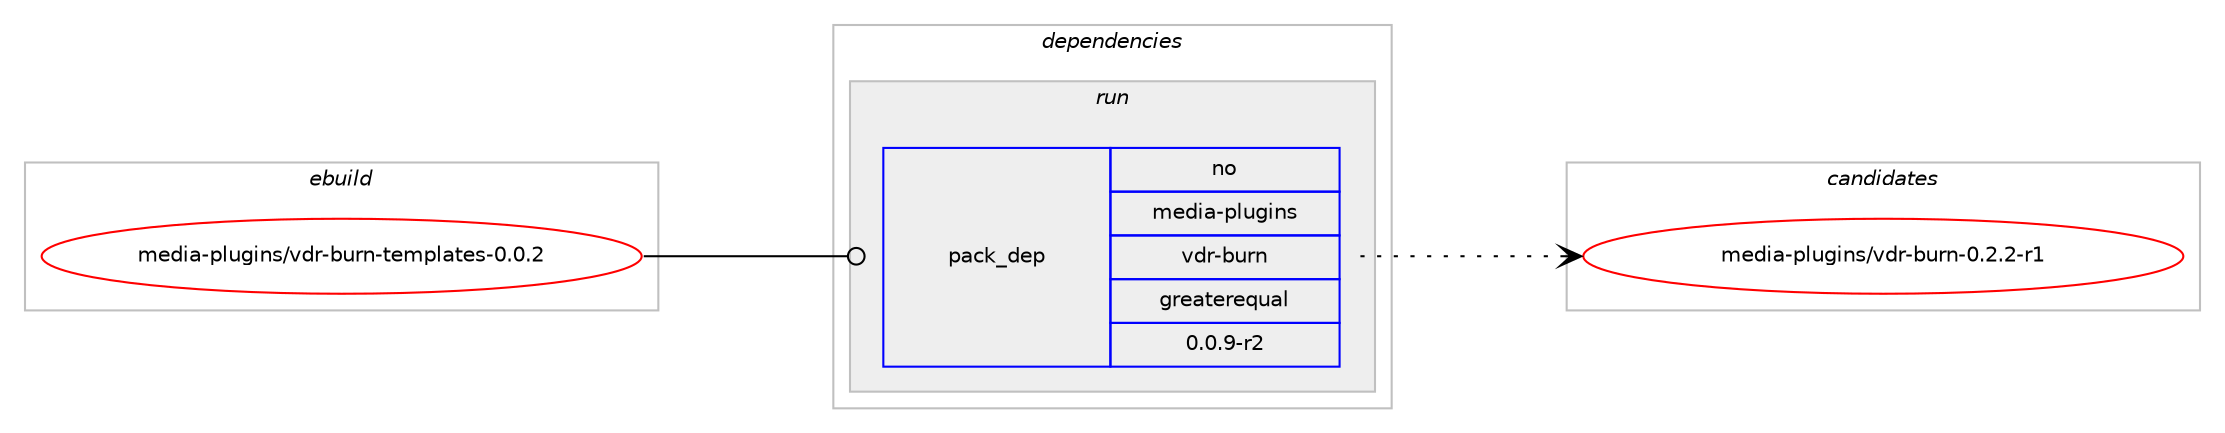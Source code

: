 digraph prolog {

# *************
# Graph options
# *************

newrank=true;
concentrate=true;
compound=true;
graph [rankdir=LR,fontname=Helvetica,fontsize=10,ranksep=1.5];#, ranksep=2.5, nodesep=0.2];
edge  [arrowhead=vee];
node  [fontname=Helvetica,fontsize=10];

# **********
# The ebuild
# **********

subgraph cluster_leftcol {
color=gray;
rank=same;
label=<<i>ebuild</i>>;
id [label="media-plugins/vdr-burn-templates-0.0.2", color=red, width=4, href="../media-plugins/vdr-burn-templates-0.0.2.svg"];
}

# ****************
# The dependencies
# ****************

subgraph cluster_midcol {
color=gray;
label=<<i>dependencies</i>>;
subgraph cluster_compile {
fillcolor="#eeeeee";
style=filled;
label=<<i>compile</i>>;
}
subgraph cluster_compileandrun {
fillcolor="#eeeeee";
style=filled;
label=<<i>compile and run</i>>;
}
subgraph cluster_run {
fillcolor="#eeeeee";
style=filled;
label=<<i>run</i>>;
subgraph pack1159665 {
dependency1622311 [label=<<TABLE BORDER="0" CELLBORDER="1" CELLSPACING="0" CELLPADDING="4" WIDTH="220"><TR><TD ROWSPAN="6" CELLPADDING="30">pack_dep</TD></TR><TR><TD WIDTH="110">no</TD></TR><TR><TD>media-plugins</TD></TR><TR><TD>vdr-burn</TD></TR><TR><TD>greaterequal</TD></TR><TR><TD>0.0.9-r2</TD></TR></TABLE>>, shape=none, color=blue];
}
id:e -> dependency1622311:w [weight=20,style="solid",arrowhead="odot"];
}
}

# **************
# The candidates
# **************

subgraph cluster_choices {
rank=same;
color=gray;
label=<<i>candidates</i>>;

subgraph choice1159665 {
color=black;
nodesep=1;
choice10910110010597451121081171031051101154711810011445981171141104548465046504511449 [label="media-plugins/vdr-burn-0.2.2-r1", color=red, width=4,href="../media-plugins/vdr-burn-0.2.2-r1.svg"];
dependency1622311:e -> choice10910110010597451121081171031051101154711810011445981171141104548465046504511449:w [style=dotted,weight="100"];
}
}

}

